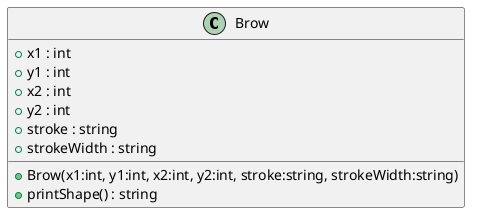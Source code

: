 @startuml
class Brow {
    + x1 : int
    + y1 : int
    + x2 : int
    + y2 : int
    + stroke : string
    + strokeWidth : string
    + Brow(x1:int, y1:int, x2:int, y2:int, stroke:string, strokeWidth:string)
    + printShape() : string
}
@enduml
